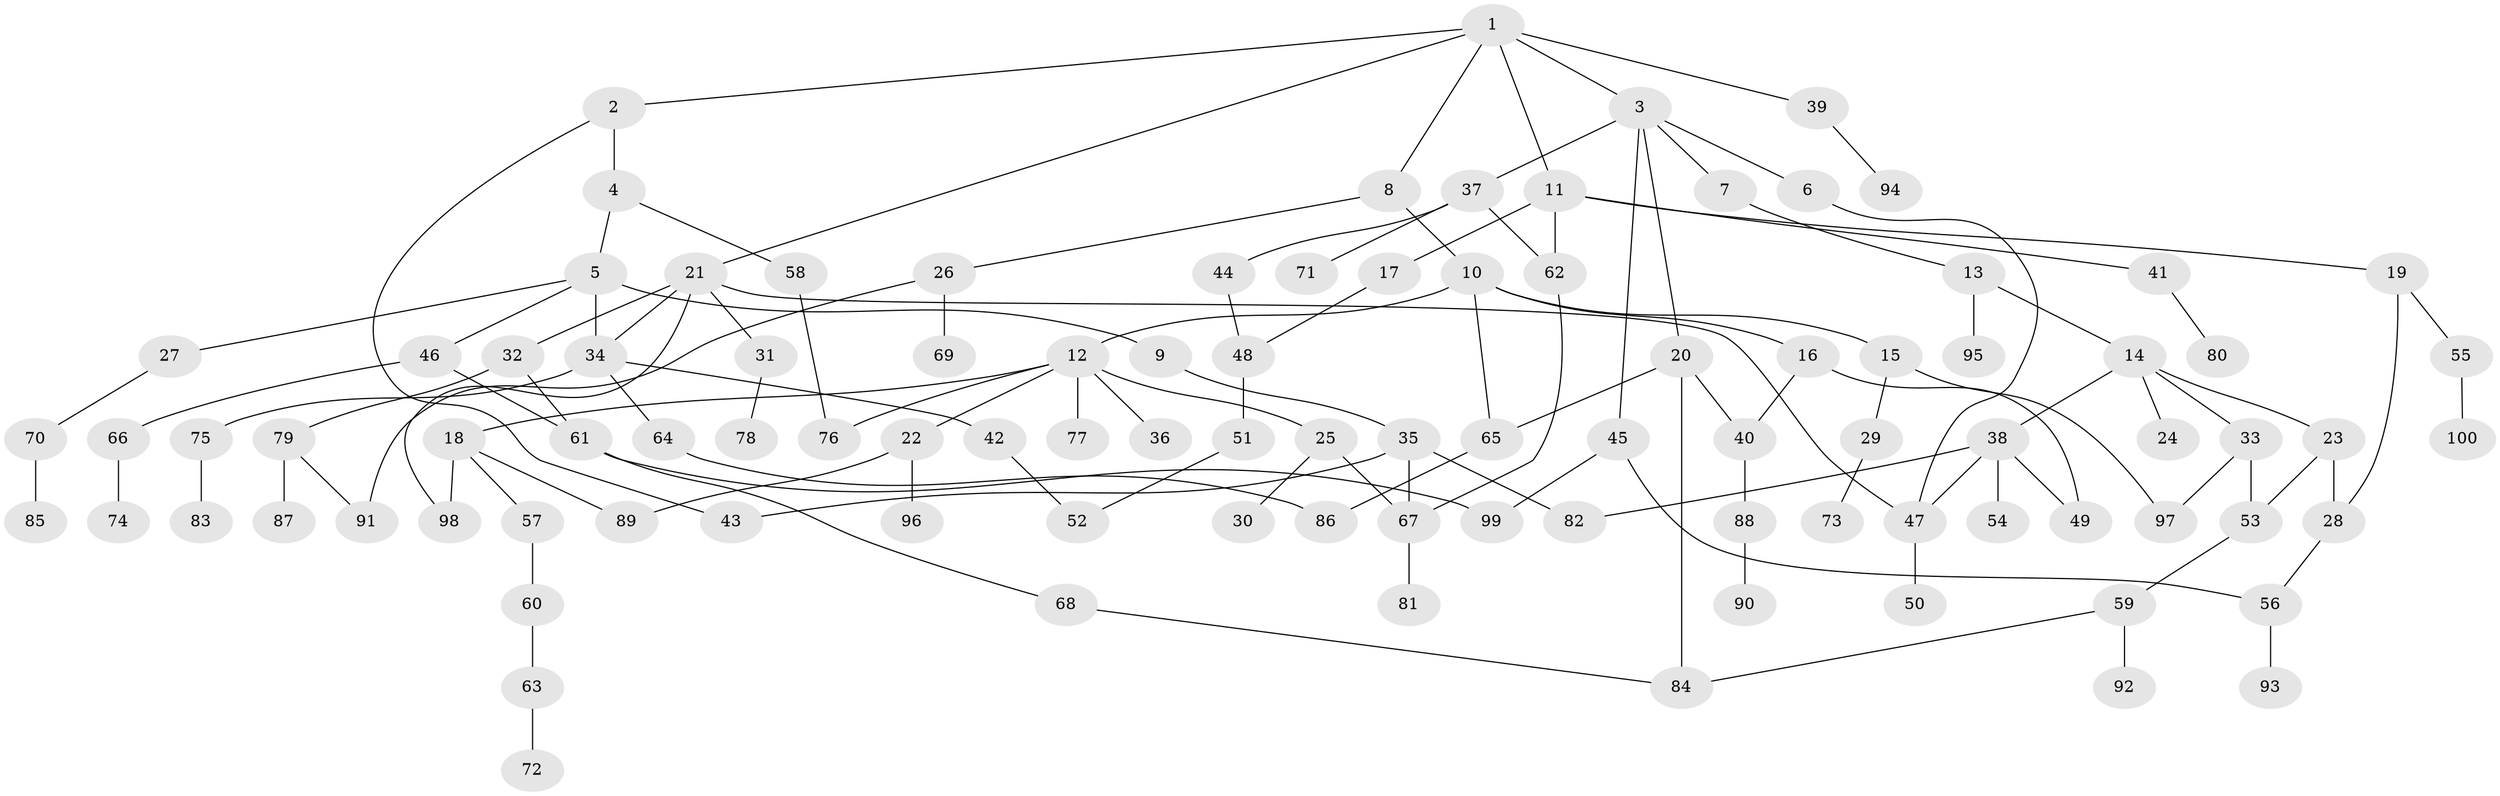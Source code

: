// Generated by graph-tools (version 1.1) at 2025/54/02/21/25 11:54:43]
// undirected, 100 vertices, 125 edges
graph export_dot {
graph [start="1"]
  node [color=gray90,style=filled];
  1;
  2;
  3;
  4;
  5;
  6;
  7;
  8;
  9;
  10;
  11;
  12;
  13;
  14;
  15;
  16;
  17;
  18;
  19;
  20;
  21;
  22;
  23;
  24;
  25;
  26;
  27;
  28;
  29;
  30;
  31;
  32;
  33;
  34;
  35;
  36;
  37;
  38;
  39;
  40;
  41;
  42;
  43;
  44;
  45;
  46;
  47;
  48;
  49;
  50;
  51;
  52;
  53;
  54;
  55;
  56;
  57;
  58;
  59;
  60;
  61;
  62;
  63;
  64;
  65;
  66;
  67;
  68;
  69;
  70;
  71;
  72;
  73;
  74;
  75;
  76;
  77;
  78;
  79;
  80;
  81;
  82;
  83;
  84;
  85;
  86;
  87;
  88;
  89;
  90;
  91;
  92;
  93;
  94;
  95;
  96;
  97;
  98;
  99;
  100;
  1 -- 2;
  1 -- 3;
  1 -- 8;
  1 -- 11;
  1 -- 21;
  1 -- 39;
  2 -- 4;
  2 -- 43;
  3 -- 6;
  3 -- 7;
  3 -- 20;
  3 -- 37;
  3 -- 45;
  4 -- 5;
  4 -- 58;
  5 -- 9;
  5 -- 27;
  5 -- 46;
  5 -- 34;
  6 -- 47;
  7 -- 13;
  8 -- 10;
  8 -- 26;
  9 -- 35;
  10 -- 12;
  10 -- 15;
  10 -- 16;
  10 -- 65;
  11 -- 17;
  11 -- 19;
  11 -- 41;
  11 -- 62;
  12 -- 18;
  12 -- 22;
  12 -- 25;
  12 -- 36;
  12 -- 77;
  12 -- 76;
  13 -- 14;
  13 -- 95;
  14 -- 23;
  14 -- 24;
  14 -- 33;
  14 -- 38;
  15 -- 29;
  15 -- 97;
  16 -- 40;
  16 -- 49;
  17 -- 48;
  18 -- 57;
  18 -- 89;
  18 -- 98;
  19 -- 28;
  19 -- 55;
  20 -- 65;
  20 -- 84;
  20 -- 40;
  21 -- 31;
  21 -- 32;
  21 -- 34;
  21 -- 47;
  21 -- 98;
  22 -- 89;
  22 -- 96;
  23 -- 53;
  23 -- 28;
  25 -- 30;
  25 -- 67;
  26 -- 69;
  26 -- 91;
  27 -- 70;
  28 -- 56;
  29 -- 73;
  31 -- 78;
  32 -- 79;
  32 -- 61;
  33 -- 97;
  33 -- 53;
  34 -- 42;
  34 -- 64;
  34 -- 75;
  35 -- 82;
  35 -- 43;
  35 -- 67;
  37 -- 44;
  37 -- 71;
  37 -- 62;
  38 -- 49;
  38 -- 54;
  38 -- 47;
  38 -- 82;
  39 -- 94;
  40 -- 88;
  41 -- 80;
  42 -- 52;
  44 -- 48;
  45 -- 56;
  45 -- 99;
  46 -- 61;
  46 -- 66;
  47 -- 50;
  48 -- 51;
  51 -- 52;
  53 -- 59;
  55 -- 100;
  56 -- 93;
  57 -- 60;
  58 -- 76;
  59 -- 92;
  59 -- 84;
  60 -- 63;
  61 -- 68;
  61 -- 99;
  62 -- 67;
  63 -- 72;
  64 -- 86;
  65 -- 86;
  66 -- 74;
  67 -- 81;
  68 -- 84;
  70 -- 85;
  75 -- 83;
  79 -- 87;
  79 -- 91;
  88 -- 90;
}
